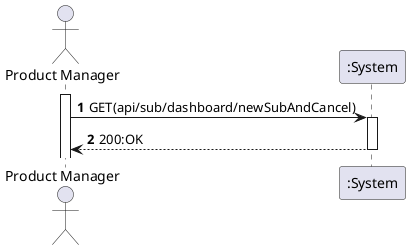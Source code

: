 @startuml
'https://plantuml.com/sequence-diagram

autoactivate on
autonumber

actor "Product Manager" as Person
participant ":System" as System

activate Person

Person -> System:GET(api/sub/dashboard/newSubAndCancel)

System --> Person: 200:OK

@enduml